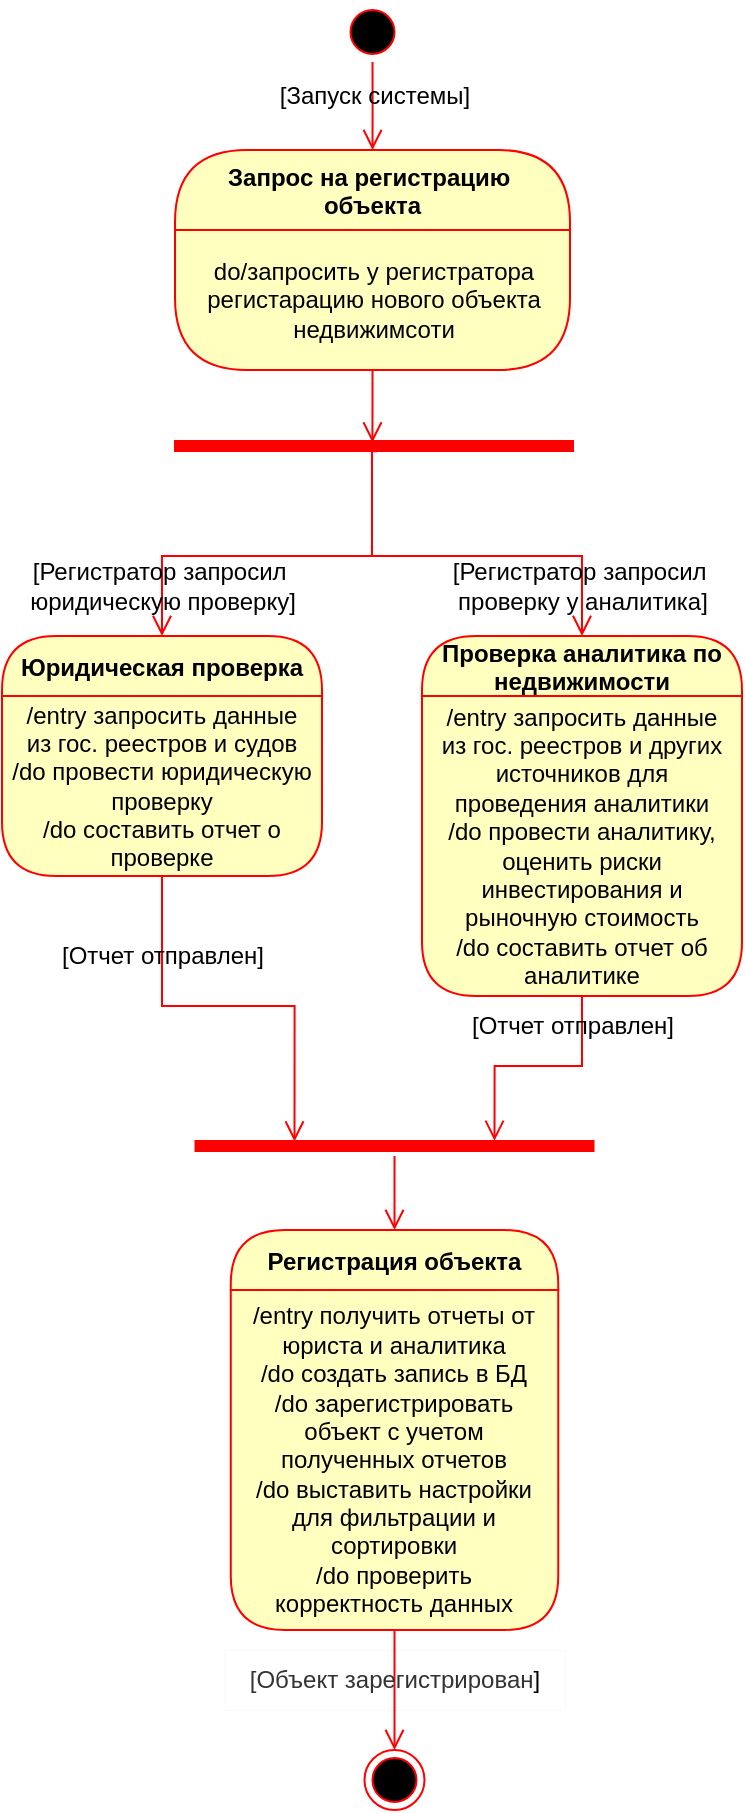<mxfile version="26.1.0">
  <diagram name="Страница — 1" id="0EI0teSaM02EJgLCIwhk">
    <mxGraphModel dx="1562" dy="855" grid="0" gridSize="10" guides="1" tooltips="1" connect="1" arrows="1" fold="1" page="0" pageScale="1" pageWidth="827" pageHeight="1169" math="0" shadow="0">
      <root>
        <mxCell id="0" />
        <mxCell id="1" parent="0" />
        <mxCell id="zJ5Grm7ScXyliXiDWHdq-1" value="" style="ellipse;html=1;shape=startState;fillColor=#000000;strokeColor=#ff0000;" vertex="1" parent="1">
          <mxGeometry x="400.25" y="126" width="30" height="30" as="geometry" />
        </mxCell>
        <mxCell id="zJ5Grm7ScXyliXiDWHdq-2" value="" style="edgeStyle=orthogonalEdgeStyle;html=1;verticalAlign=bottom;endArrow=open;endSize=8;strokeColor=#ff0000;rounded=0;" edge="1" source="zJ5Grm7ScXyliXiDWHdq-1" parent="1">
          <mxGeometry relative="1" as="geometry">
            <mxPoint x="415.25" y="200" as="targetPoint" />
          </mxGeometry>
        </mxCell>
        <mxCell id="zJ5Grm7ScXyliXiDWHdq-4" value="Запрос на регистрацию &#xa;объекта" style="swimlane;fontStyle=1;align=center;verticalAlign=middle;childLayout=stackLayout;horizontal=1;startSize=40;horizontalStack=0;resizeParent=0;resizeLast=1;container=0;fontColor=#000000;collapsible=0;rounded=1;arcSize=30;strokeColor=#ff0000;fillColor=#ffffc0;swimlaneFillColor=#ffffc0;dropTarget=0;" vertex="1" parent="1">
          <mxGeometry x="316.5" y="200" width="197.5" height="110" as="geometry" />
        </mxCell>
        <mxCell id="zJ5Grm7ScXyliXiDWHdq-5" value="do/запросить у регистратора регистарацию нового объекта недвижимсоти" style="text;html=1;strokeColor=none;fillColor=none;align=center;verticalAlign=middle;spacingLeft=4;spacingRight=4;whiteSpace=wrap;overflow=hidden;rotatable=0;fontColor=#000000;" vertex="1" parent="zJ5Grm7ScXyliXiDWHdq-4">
          <mxGeometry y="40" width="197.5" height="70" as="geometry" />
        </mxCell>
        <mxCell id="zJ5Grm7ScXyliXiDWHdq-6" value="" style="edgeStyle=orthogonalEdgeStyle;html=1;verticalAlign=bottom;endArrow=open;endSize=8;strokeColor=#ff0000;rounded=0;entryX=0.501;entryY=0.324;entryDx=0;entryDy=0;entryPerimeter=0;" edge="1" source="zJ5Grm7ScXyliXiDWHdq-4" parent="1">
          <mxGeometry relative="1" as="geometry">
            <mxPoint x="415.2" y="346.24" as="targetPoint" />
          </mxGeometry>
        </mxCell>
        <mxCell id="zJ5Grm7ScXyliXiDWHdq-10" value="" style="shape=line;html=1;strokeWidth=6;strokeColor=#ff0000;" vertex="1" parent="1">
          <mxGeometry x="316" y="343" width="200" height="10" as="geometry" />
        </mxCell>
        <mxCell id="zJ5Grm7ScXyliXiDWHdq-11" value="" style="edgeStyle=orthogonalEdgeStyle;html=1;verticalAlign=bottom;endArrow=open;endSize=8;strokeColor=#ff0000;rounded=0;entryX=0.5;entryY=0;entryDx=0;entryDy=0;" edge="1" source="zJ5Grm7ScXyliXiDWHdq-10" parent="1" target="zJ5Grm7ScXyliXiDWHdq-12">
          <mxGeometry relative="1" as="geometry">
            <mxPoint x="415" y="423" as="targetPoint" />
            <Array as="points">
              <mxPoint x="415" y="403" />
              <mxPoint x="310" y="403" />
            </Array>
          </mxGeometry>
        </mxCell>
        <mxCell id="zJ5Grm7ScXyliXiDWHdq-12" value="Юридическая проверка" style="swimlane;fontStyle=1;align=center;verticalAlign=middle;childLayout=stackLayout;horizontal=1;startSize=30;horizontalStack=0;resizeParent=0;resizeLast=1;container=0;fontColor=#000000;collapsible=0;rounded=1;arcSize=30;strokeColor=#ff0000;fillColor=#ffffc0;swimlaneFillColor=#ffffc0;dropTarget=0;" vertex="1" parent="1">
          <mxGeometry x="230" y="443" width="160" height="120" as="geometry" />
        </mxCell>
        <mxCell id="zJ5Grm7ScXyliXiDWHdq-13" value="/entry запросить данные из гос. реестров и судов&lt;div&gt;/do провести юридическую проверку&lt;/div&gt;&lt;div&gt;/do составить отчет о проверке&lt;/div&gt;" style="text;html=1;strokeColor=none;fillColor=none;align=center;verticalAlign=middle;spacingLeft=4;spacingRight=4;whiteSpace=wrap;overflow=hidden;rotatable=0;fontColor=#000000;" vertex="1" parent="zJ5Grm7ScXyliXiDWHdq-12">
          <mxGeometry y="30" width="160" height="90" as="geometry" />
        </mxCell>
        <mxCell id="zJ5Grm7ScXyliXiDWHdq-14" value="" style="edgeStyle=orthogonalEdgeStyle;html=1;verticalAlign=bottom;endArrow=open;endSize=8;strokeColor=#ff0000;rounded=0;entryX=0.25;entryY=0.275;entryDx=0;entryDy=0;entryPerimeter=0;" edge="1" source="zJ5Grm7ScXyliXiDWHdq-12" parent="1" target="zJ5Grm7ScXyliXiDWHdq-25">
          <mxGeometry relative="1" as="geometry">
            <mxPoint x="310" y="603" as="targetPoint" />
          </mxGeometry>
        </mxCell>
        <mxCell id="zJ5Grm7ScXyliXiDWHdq-15" value="Проверка аналитика по&#xa;недвижимости" style="swimlane;fontStyle=1;align=center;verticalAlign=middle;childLayout=stackLayout;horizontal=1;startSize=30;horizontalStack=0;resizeParent=0;resizeLast=1;container=0;fontColor=#000000;collapsible=0;rounded=1;arcSize=30;strokeColor=#ff0000;fillColor=#ffffc0;swimlaneFillColor=#ffffc0;dropTarget=0;" vertex="1" parent="1">
          <mxGeometry x="440" y="443" width="160" height="180" as="geometry" />
        </mxCell>
        <mxCell id="zJ5Grm7ScXyliXiDWHdq-16" value="/entry запросить данные из гос. реестров и других источников для проведения аналитики&lt;div&gt;/do провести аналитику, оценить риски инвестирования и рыночную стоимость&lt;/div&gt;&lt;div&gt;/do составить отчет об аналитике&lt;/div&gt;" style="text;html=1;strokeColor=none;fillColor=none;align=center;verticalAlign=middle;spacingLeft=4;spacingRight=4;whiteSpace=wrap;overflow=hidden;rotatable=0;fontColor=#000000;" vertex="1" parent="zJ5Grm7ScXyliXiDWHdq-15">
          <mxGeometry y="30" width="160" height="150" as="geometry" />
        </mxCell>
        <mxCell id="zJ5Grm7ScXyliXiDWHdq-17" value="" style="edgeStyle=orthogonalEdgeStyle;html=1;verticalAlign=bottom;endArrow=open;endSize=8;strokeColor=#ff0000;rounded=0;entryX=0.75;entryY=0.243;entryDx=0;entryDy=0;entryPerimeter=0;" edge="1" source="zJ5Grm7ScXyliXiDWHdq-15" parent="1" target="zJ5Grm7ScXyliXiDWHdq-25">
          <mxGeometry relative="1" as="geometry">
            <mxPoint x="520" y="663" as="targetPoint" />
          </mxGeometry>
        </mxCell>
        <mxCell id="zJ5Grm7ScXyliXiDWHdq-19" value="" style="edgeStyle=orthogonalEdgeStyle;html=1;verticalAlign=bottom;endArrow=open;endSize=8;strokeColor=#ff0000;rounded=0;entryX=0.5;entryY=0;entryDx=0;entryDy=0;exitX=0.51;exitY=0.758;exitDx=0;exitDy=0;exitPerimeter=0;" edge="1" parent="1" source="zJ5Grm7ScXyliXiDWHdq-10" target="zJ5Grm7ScXyliXiDWHdq-15">
          <mxGeometry relative="1" as="geometry">
            <mxPoint x="300" y="453" as="targetPoint" />
            <mxPoint x="420" y="394" as="sourcePoint" />
            <Array as="points">
              <mxPoint x="415" y="351" />
              <mxPoint x="415" y="403" />
              <mxPoint x="520" y="403" />
            </Array>
          </mxGeometry>
        </mxCell>
        <mxCell id="zJ5Grm7ScXyliXiDWHdq-20" value="[Запуск системы]" style="text;html=1;align=center;verticalAlign=middle;resizable=0;points=[];autosize=1;fillStyle=auto;fillColor=none;perimeterSpacing=1;strokeWidth=0;strokeColor=none;" vertex="1" parent="1">
          <mxGeometry x="356" y="158" width="120" height="30" as="geometry" />
        </mxCell>
        <mxCell id="zJ5Grm7ScXyliXiDWHdq-22" value="[Регистратор запросил&amp;nbsp;&lt;div&gt;юридическую проверку]&lt;/div&gt;" style="text;html=1;align=center;verticalAlign=middle;resizable=0;points=[];autosize=1;fillStyle=auto;fillColor=none;perimeterSpacing=1;strokeWidth=0;strokeColor=none;" vertex="1" parent="1">
          <mxGeometry x="230" y="398" width="160" height="40" as="geometry" />
        </mxCell>
        <mxCell id="zJ5Grm7ScXyliXiDWHdq-23" value="[Регистратор запросил&amp;nbsp;&lt;br&gt;&lt;span style=&quot;background-color: transparent; color: light-dark(rgb(0, 0, 0), rgb(255, 255, 255));&quot;&gt;проверку у аналитика&lt;/span&gt;]" style="text;html=1;align=center;verticalAlign=middle;resizable=0;points=[];autosize=1;fillStyle=auto;fillColor=none;perimeterSpacing=1;strokeWidth=0;strokeColor=none;" vertex="1" parent="1">
          <mxGeometry x="445" y="398" width="150" height="40" as="geometry" />
        </mxCell>
        <mxCell id="zJ5Grm7ScXyliXiDWHdq-25" value="" style="shape=line;html=1;strokeWidth=6;strokeColor=#ff0000;" vertex="1" parent="1">
          <mxGeometry x="326.25" y="693" width="200" height="10" as="geometry" />
        </mxCell>
        <mxCell id="zJ5Grm7ScXyliXiDWHdq-26" value="" style="edgeStyle=orthogonalEdgeStyle;html=1;verticalAlign=bottom;endArrow=open;endSize=8;strokeColor=#ff0000;rounded=0;entryX=0.5;entryY=0;entryDx=0;entryDy=0;" edge="1" source="zJ5Grm7ScXyliXiDWHdq-25" parent="1" target="zJ5Grm7ScXyliXiDWHdq-29">
          <mxGeometry relative="1" as="geometry">
            <mxPoint x="426.25" y="773" as="targetPoint" />
          </mxGeometry>
        </mxCell>
        <mxCell id="zJ5Grm7ScXyliXiDWHdq-27" value="[Отчет отправлен&lt;span style=&quot;background-color: transparent; color: light-dark(rgb(0, 0, 0), rgb(255, 255, 255));&quot;&gt;]&lt;/span&gt;" style="text;html=1;align=center;verticalAlign=middle;resizable=0;points=[];autosize=1;fillStyle=auto;fillColor=none;perimeterSpacing=1;strokeWidth=0;strokeColor=none;" vertex="1" parent="1">
          <mxGeometry x="250" y="588" width="120" height="30" as="geometry" />
        </mxCell>
        <mxCell id="zJ5Grm7ScXyliXiDWHdq-28" value="[Отчет отправлен&lt;span style=&quot;background-color: transparent; color: light-dark(rgb(0, 0, 0), rgb(255, 255, 255));&quot;&gt;]&lt;/span&gt;" style="text;html=1;align=center;verticalAlign=middle;resizable=0;points=[];autosize=1;fillStyle=auto;fillColor=none;perimeterSpacing=1;strokeWidth=0;strokeColor=none;" vertex="1" parent="1">
          <mxGeometry x="455" y="623" width="120" height="30" as="geometry" />
        </mxCell>
        <mxCell id="zJ5Grm7ScXyliXiDWHdq-29" value="Регистрация объекта" style="swimlane;fontStyle=1;align=center;verticalAlign=middle;childLayout=stackLayout;horizontal=1;startSize=30;horizontalStack=0;resizeParent=0;resizeLast=1;container=0;fontColor=#000000;collapsible=0;rounded=1;arcSize=30;strokeColor=#ff0000;fillColor=#ffffc0;swimlaneFillColor=#ffffc0;dropTarget=0;" vertex="1" parent="1">
          <mxGeometry x="344.38" y="740" width="163.75" height="200" as="geometry" />
        </mxCell>
        <mxCell id="zJ5Grm7ScXyliXiDWHdq-30" value="/entry получить отчеты от юриста и аналитика&lt;div&gt;/do создать запись в БД&lt;/div&gt;&lt;div&gt;/do зарегистрировать объект с учетом полученных отчетов&lt;/div&gt;&lt;div&gt;/do выставить настройки для фильтрации и сортировки&lt;/div&gt;&lt;div&gt;/do проверить корректность данных&lt;/div&gt;" style="text;html=1;strokeColor=none;fillColor=none;align=center;verticalAlign=middle;spacingLeft=4;spacingRight=4;whiteSpace=wrap;overflow=hidden;rotatable=0;fontColor=#000000;" vertex="1" parent="zJ5Grm7ScXyliXiDWHdq-29">
          <mxGeometry y="30" width="163.75" height="170" as="geometry" />
        </mxCell>
        <mxCell id="zJ5Grm7ScXyliXiDWHdq-31" value="" style="ellipse;html=1;shape=endState;fillColor=#000000;strokeColor=#ff0000;" vertex="1" parent="1">
          <mxGeometry x="411.25" y="1000" width="30" height="30" as="geometry" />
        </mxCell>
        <mxCell id="zJ5Grm7ScXyliXiDWHdq-33" value="" style="edgeStyle=orthogonalEdgeStyle;html=1;verticalAlign=bottom;endArrow=open;endSize=8;strokeColor=#ff0000;rounded=0;entryX=0.5;entryY=0;entryDx=0;entryDy=0;exitX=0.5;exitY=1;exitDx=0;exitDy=0;" edge="1" parent="1" source="zJ5Grm7ScXyliXiDWHdq-30" target="zJ5Grm7ScXyliXiDWHdq-31">
          <mxGeometry relative="1" as="geometry">
            <mxPoint x="436" y="750" as="targetPoint" />
            <mxPoint x="436" y="713" as="sourcePoint" />
          </mxGeometry>
        </mxCell>
        <mxCell id="zJ5Grm7ScXyliXiDWHdq-34" value="[Объект зарегистрирован&lt;span style=&quot;background-color: transparent; color: light-dark(rgb(0, 0, 0), rgb(255, 255, 255));&quot;&gt;]&lt;/span&gt;" style="text;html=1;align=center;verticalAlign=middle;resizable=0;points=[];autosize=1;fillStyle=auto;perimeterSpacing=1;strokeWidth=0;glass=0;rounded=0;shadow=0;fillColor=none;fontColor=#333333;strokeColor=#666666;opacity=40;" vertex="1" parent="1">
          <mxGeometry x="341.26" y="950" width="170" height="30" as="geometry" />
        </mxCell>
      </root>
    </mxGraphModel>
  </diagram>
</mxfile>
